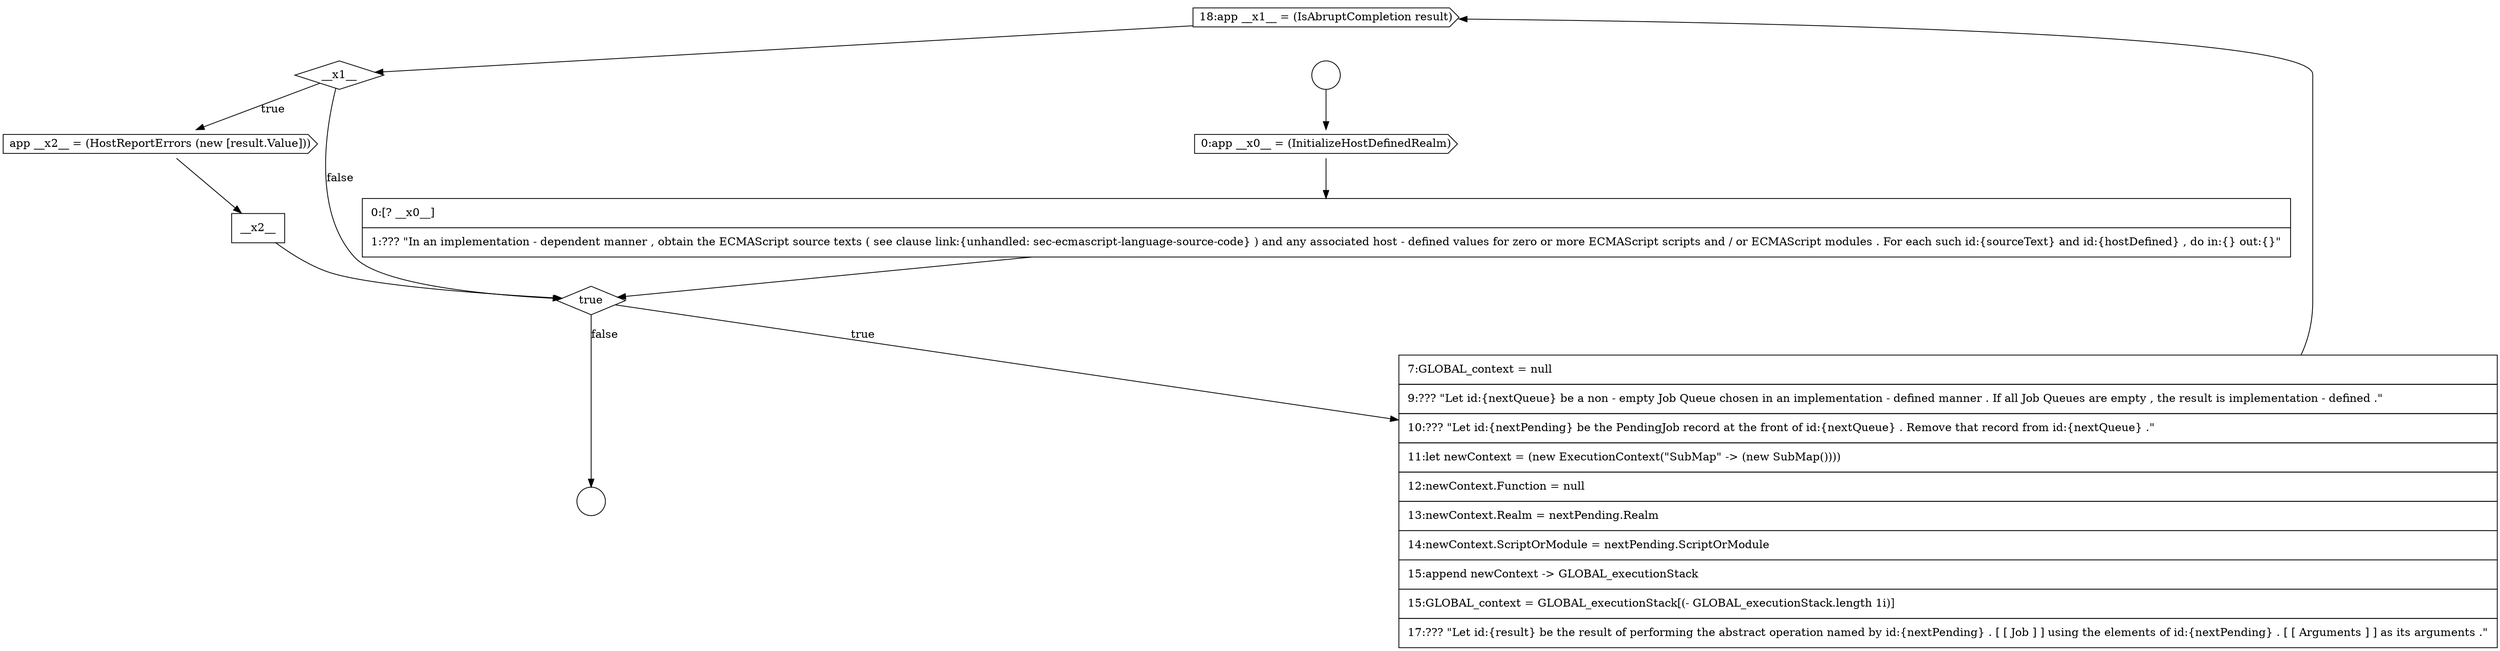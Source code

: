 digraph {
  node1633 [shape=cds, label=<<font color="black">18:app __x1__ = (IsAbruptCompletion result)</font>> color="black" fillcolor="white" style=filled]
  node1628 [shape=circle label=" " color="black" fillcolor="white" style=filled]
  node1632 [shape=none, margin=0, label=<<font color="black">
    <table border="0" cellborder="1" cellspacing="0" cellpadding="10">
      <tr><td align="left">7:GLOBAL_context = null</td></tr>
      <tr><td align="left">9:??? &quot;Let id:{nextQueue} be a non - empty Job Queue chosen in an implementation - defined manner . If all Job Queues are empty , the result is implementation - defined .&quot;</td></tr>
      <tr><td align="left">10:??? &quot;Let id:{nextPending} be the PendingJob record at the front of id:{nextQueue} . Remove that record from id:{nextQueue} .&quot;</td></tr>
      <tr><td align="left">11:let newContext = (new ExecutionContext(&quot;SubMap&quot; -&gt; (new SubMap())))</td></tr>
      <tr><td align="left">12:newContext.Function = null</td></tr>
      <tr><td align="left">13:newContext.Realm = nextPending.Realm</td></tr>
      <tr><td align="left">14:newContext.ScriptOrModule = nextPending.ScriptOrModule</td></tr>
      <tr><td align="left">15:append newContext -&gt; GLOBAL_executionStack</td></tr>
      <tr><td align="left">15:GLOBAL_context = GLOBAL_executionStack[(- GLOBAL_executionStack.length 1i)]</td></tr>
      <tr><td align="left">17:??? &quot;Let id:{result} be the result of performing the abstract operation named by id:{nextPending} . [ [ Job ] ] using the elements of id:{nextPending} . [ [ Arguments ] ] as its arguments .&quot;</td></tr>
    </table>
  </font>> color="black" fillcolor="white" style=filled]
  node1636 [shape=none, margin=0, label=<<font color="black">
    <table border="0" cellborder="1" cellspacing="0" cellpadding="10">
      <tr><td align="left">__x2__</td></tr>
    </table>
  </font>> color="black" fillcolor="white" style=filled]
  node1634 [shape=diamond, label=<<font color="black">__x1__</font>> color="black" fillcolor="white" style=filled]
  node1627 [shape=circle label=" " color="black" fillcolor="white" style=filled]
  node1631 [shape=diamond, label=<<font color="black">true</font>> color="black" fillcolor="white" style=filled]
  node1635 [shape=cds, label=<<font color="black">app __x2__ = (HostReportErrors (new [result.Value]))</font>> color="black" fillcolor="white" style=filled]
  node1630 [shape=none, margin=0, label=<<font color="black">
    <table border="0" cellborder="1" cellspacing="0" cellpadding="10">
      <tr><td align="left">0:[? __x0__]</td></tr>
      <tr><td align="left">1:??? &quot;In an implementation - dependent manner , obtain the ECMAScript source texts ( see clause link:{unhandled: sec-ecmascript-language-source-code} ) and any associated host - defined values for zero or more ECMAScript scripts and / or ECMAScript modules . For each such id:{sourceText} and id:{hostDefined} , do in:{} out:{}&quot;</td></tr>
    </table>
  </font>> color="black" fillcolor="white" style=filled]
  node1629 [shape=cds, label=<<font color="black">0:app __x0__ = (InitializeHostDefinedRealm)</font>> color="black" fillcolor="white" style=filled]
  node1636 -> node1631 [ color="black"]
  node1630 -> node1631 [ color="black"]
  node1631 -> node1632 [label=<<font color="black">true</font>> color="black"]
  node1631 -> node1628 [label=<<font color="black">false</font>> color="black"]
  node1632 -> node1633 [ color="black"]
  node1629 -> node1630 [ color="black"]
  node1633 -> node1634 [ color="black"]
  node1635 -> node1636 [ color="black"]
  node1634 -> node1635 [label=<<font color="black">true</font>> color="black"]
  node1634 -> node1631 [label=<<font color="black">false</font>> color="black"]
  node1627 -> node1629 [ color="black"]
}
